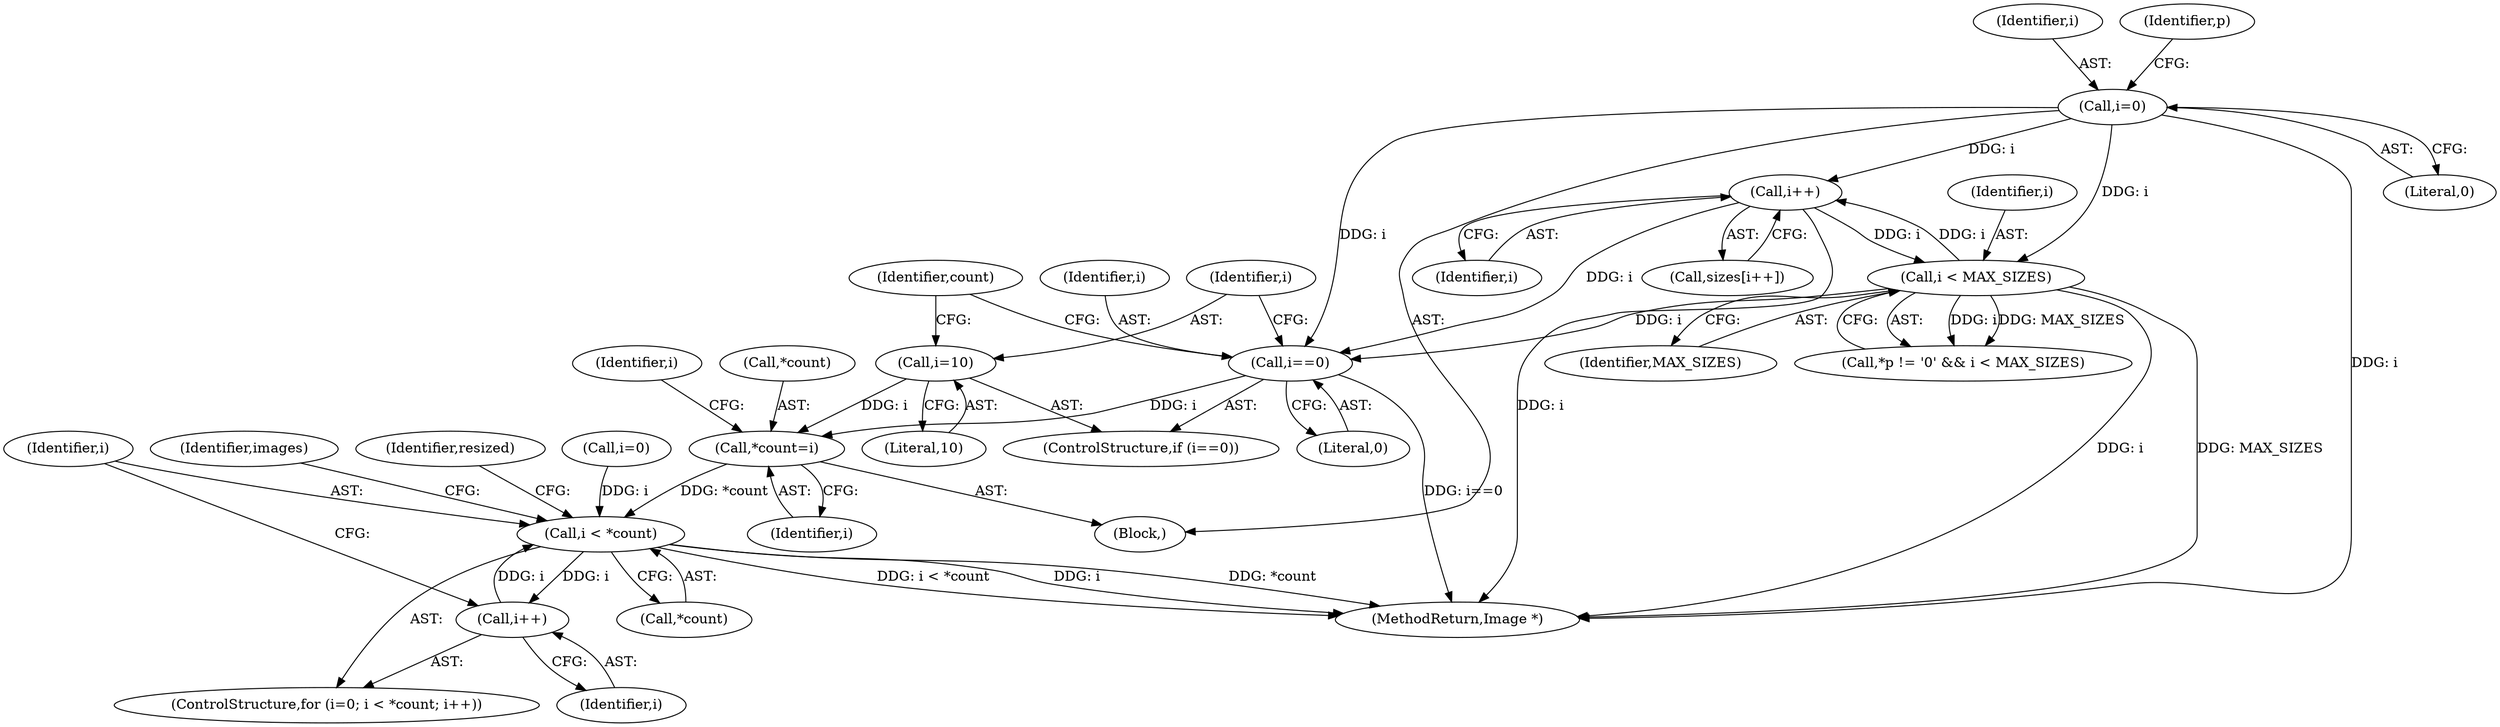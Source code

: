 digraph "0_ImageMagick_0f6fc2d5bf8f500820c3dbcf0d23ee14f2d9f734_2@pointer" {
"1000208" [label="(Call,*count=i)"];
"1000205" [label="(Call,i=10)"];
"1000202" [label="(Call,i==0)"];
"1000181" [label="(Call,i++)"];
"1000133" [label="(Call,i < MAX_SIZES)"];
"1000121" [label="(Call,i=0)"];
"1000216" [label="(Call,i < *count)"];
"1000220" [label="(Call,i++)"];
"1000205" [label="(Call,i=10)"];
"1000128" [label="(Call,*p != '\0' && i < MAX_SIZES)"];
"1000135" [label="(Identifier,MAX_SIZES)"];
"1000201" [label="(ControlStructure,if (i==0))"];
"1000220" [label="(Call,i++)"];
"1000217" [label="(Identifier,i)"];
"1000261" [label="(Identifier,images)"];
"1000208" [label="(Call,*count=i)"];
"1000182" [label="(Identifier,i)"];
"1000203" [label="(Identifier,i)"];
"1000122" [label="(Identifier,i)"];
"1000216" [label="(Call,i < *count)"];
"1000179" [label="(Call,sizes[i++])"];
"1000211" [label="(Identifier,i)"];
"1000224" [label="(Identifier,resized)"];
"1000218" [label="(Call,*count)"];
"1000206" [label="(Identifier,i)"];
"1000202" [label="(Call,i==0)"];
"1000209" [label="(Call,*count)"];
"1000262" [label="(MethodReturn,Image *)"];
"1000181" [label="(Call,i++)"];
"1000213" [label="(Call,i=0)"];
"1000125" [label="(Identifier,p)"];
"1000204" [label="(Literal,0)"];
"1000212" [label="(ControlStructure,for (i=0; i < *count; i++))"];
"1000207" [label="(Literal,10)"];
"1000221" [label="(Identifier,i)"];
"1000121" [label="(Call,i=0)"];
"1000105" [label="(Block,)"];
"1000123" [label="(Literal,0)"];
"1000133" [label="(Call,i < MAX_SIZES)"];
"1000210" [label="(Identifier,count)"];
"1000214" [label="(Identifier,i)"];
"1000134" [label="(Identifier,i)"];
"1000208" -> "1000105"  [label="AST: "];
"1000208" -> "1000211"  [label="CFG: "];
"1000209" -> "1000208"  [label="AST: "];
"1000211" -> "1000208"  [label="AST: "];
"1000214" -> "1000208"  [label="CFG: "];
"1000205" -> "1000208"  [label="DDG: i"];
"1000202" -> "1000208"  [label="DDG: i"];
"1000208" -> "1000216"  [label="DDG: *count"];
"1000205" -> "1000201"  [label="AST: "];
"1000205" -> "1000207"  [label="CFG: "];
"1000206" -> "1000205"  [label="AST: "];
"1000207" -> "1000205"  [label="AST: "];
"1000210" -> "1000205"  [label="CFG: "];
"1000202" -> "1000201"  [label="AST: "];
"1000202" -> "1000204"  [label="CFG: "];
"1000203" -> "1000202"  [label="AST: "];
"1000204" -> "1000202"  [label="AST: "];
"1000206" -> "1000202"  [label="CFG: "];
"1000210" -> "1000202"  [label="CFG: "];
"1000202" -> "1000262"  [label="DDG: i==0"];
"1000181" -> "1000202"  [label="DDG: i"];
"1000133" -> "1000202"  [label="DDG: i"];
"1000121" -> "1000202"  [label="DDG: i"];
"1000181" -> "1000179"  [label="AST: "];
"1000181" -> "1000182"  [label="CFG: "];
"1000182" -> "1000181"  [label="AST: "];
"1000179" -> "1000181"  [label="CFG: "];
"1000181" -> "1000262"  [label="DDG: i"];
"1000181" -> "1000133"  [label="DDG: i"];
"1000133" -> "1000181"  [label="DDG: i"];
"1000121" -> "1000181"  [label="DDG: i"];
"1000133" -> "1000128"  [label="AST: "];
"1000133" -> "1000135"  [label="CFG: "];
"1000134" -> "1000133"  [label="AST: "];
"1000135" -> "1000133"  [label="AST: "];
"1000128" -> "1000133"  [label="CFG: "];
"1000133" -> "1000262"  [label="DDG: i"];
"1000133" -> "1000262"  [label="DDG: MAX_SIZES"];
"1000133" -> "1000128"  [label="DDG: i"];
"1000133" -> "1000128"  [label="DDG: MAX_SIZES"];
"1000121" -> "1000133"  [label="DDG: i"];
"1000121" -> "1000105"  [label="AST: "];
"1000121" -> "1000123"  [label="CFG: "];
"1000122" -> "1000121"  [label="AST: "];
"1000123" -> "1000121"  [label="AST: "];
"1000125" -> "1000121"  [label="CFG: "];
"1000121" -> "1000262"  [label="DDG: i"];
"1000216" -> "1000212"  [label="AST: "];
"1000216" -> "1000218"  [label="CFG: "];
"1000217" -> "1000216"  [label="AST: "];
"1000218" -> "1000216"  [label="AST: "];
"1000224" -> "1000216"  [label="CFG: "];
"1000261" -> "1000216"  [label="CFG: "];
"1000216" -> "1000262"  [label="DDG: i < *count"];
"1000216" -> "1000262"  [label="DDG: i"];
"1000216" -> "1000262"  [label="DDG: *count"];
"1000220" -> "1000216"  [label="DDG: i"];
"1000213" -> "1000216"  [label="DDG: i"];
"1000216" -> "1000220"  [label="DDG: i"];
"1000220" -> "1000212"  [label="AST: "];
"1000220" -> "1000221"  [label="CFG: "];
"1000221" -> "1000220"  [label="AST: "];
"1000217" -> "1000220"  [label="CFG: "];
}
